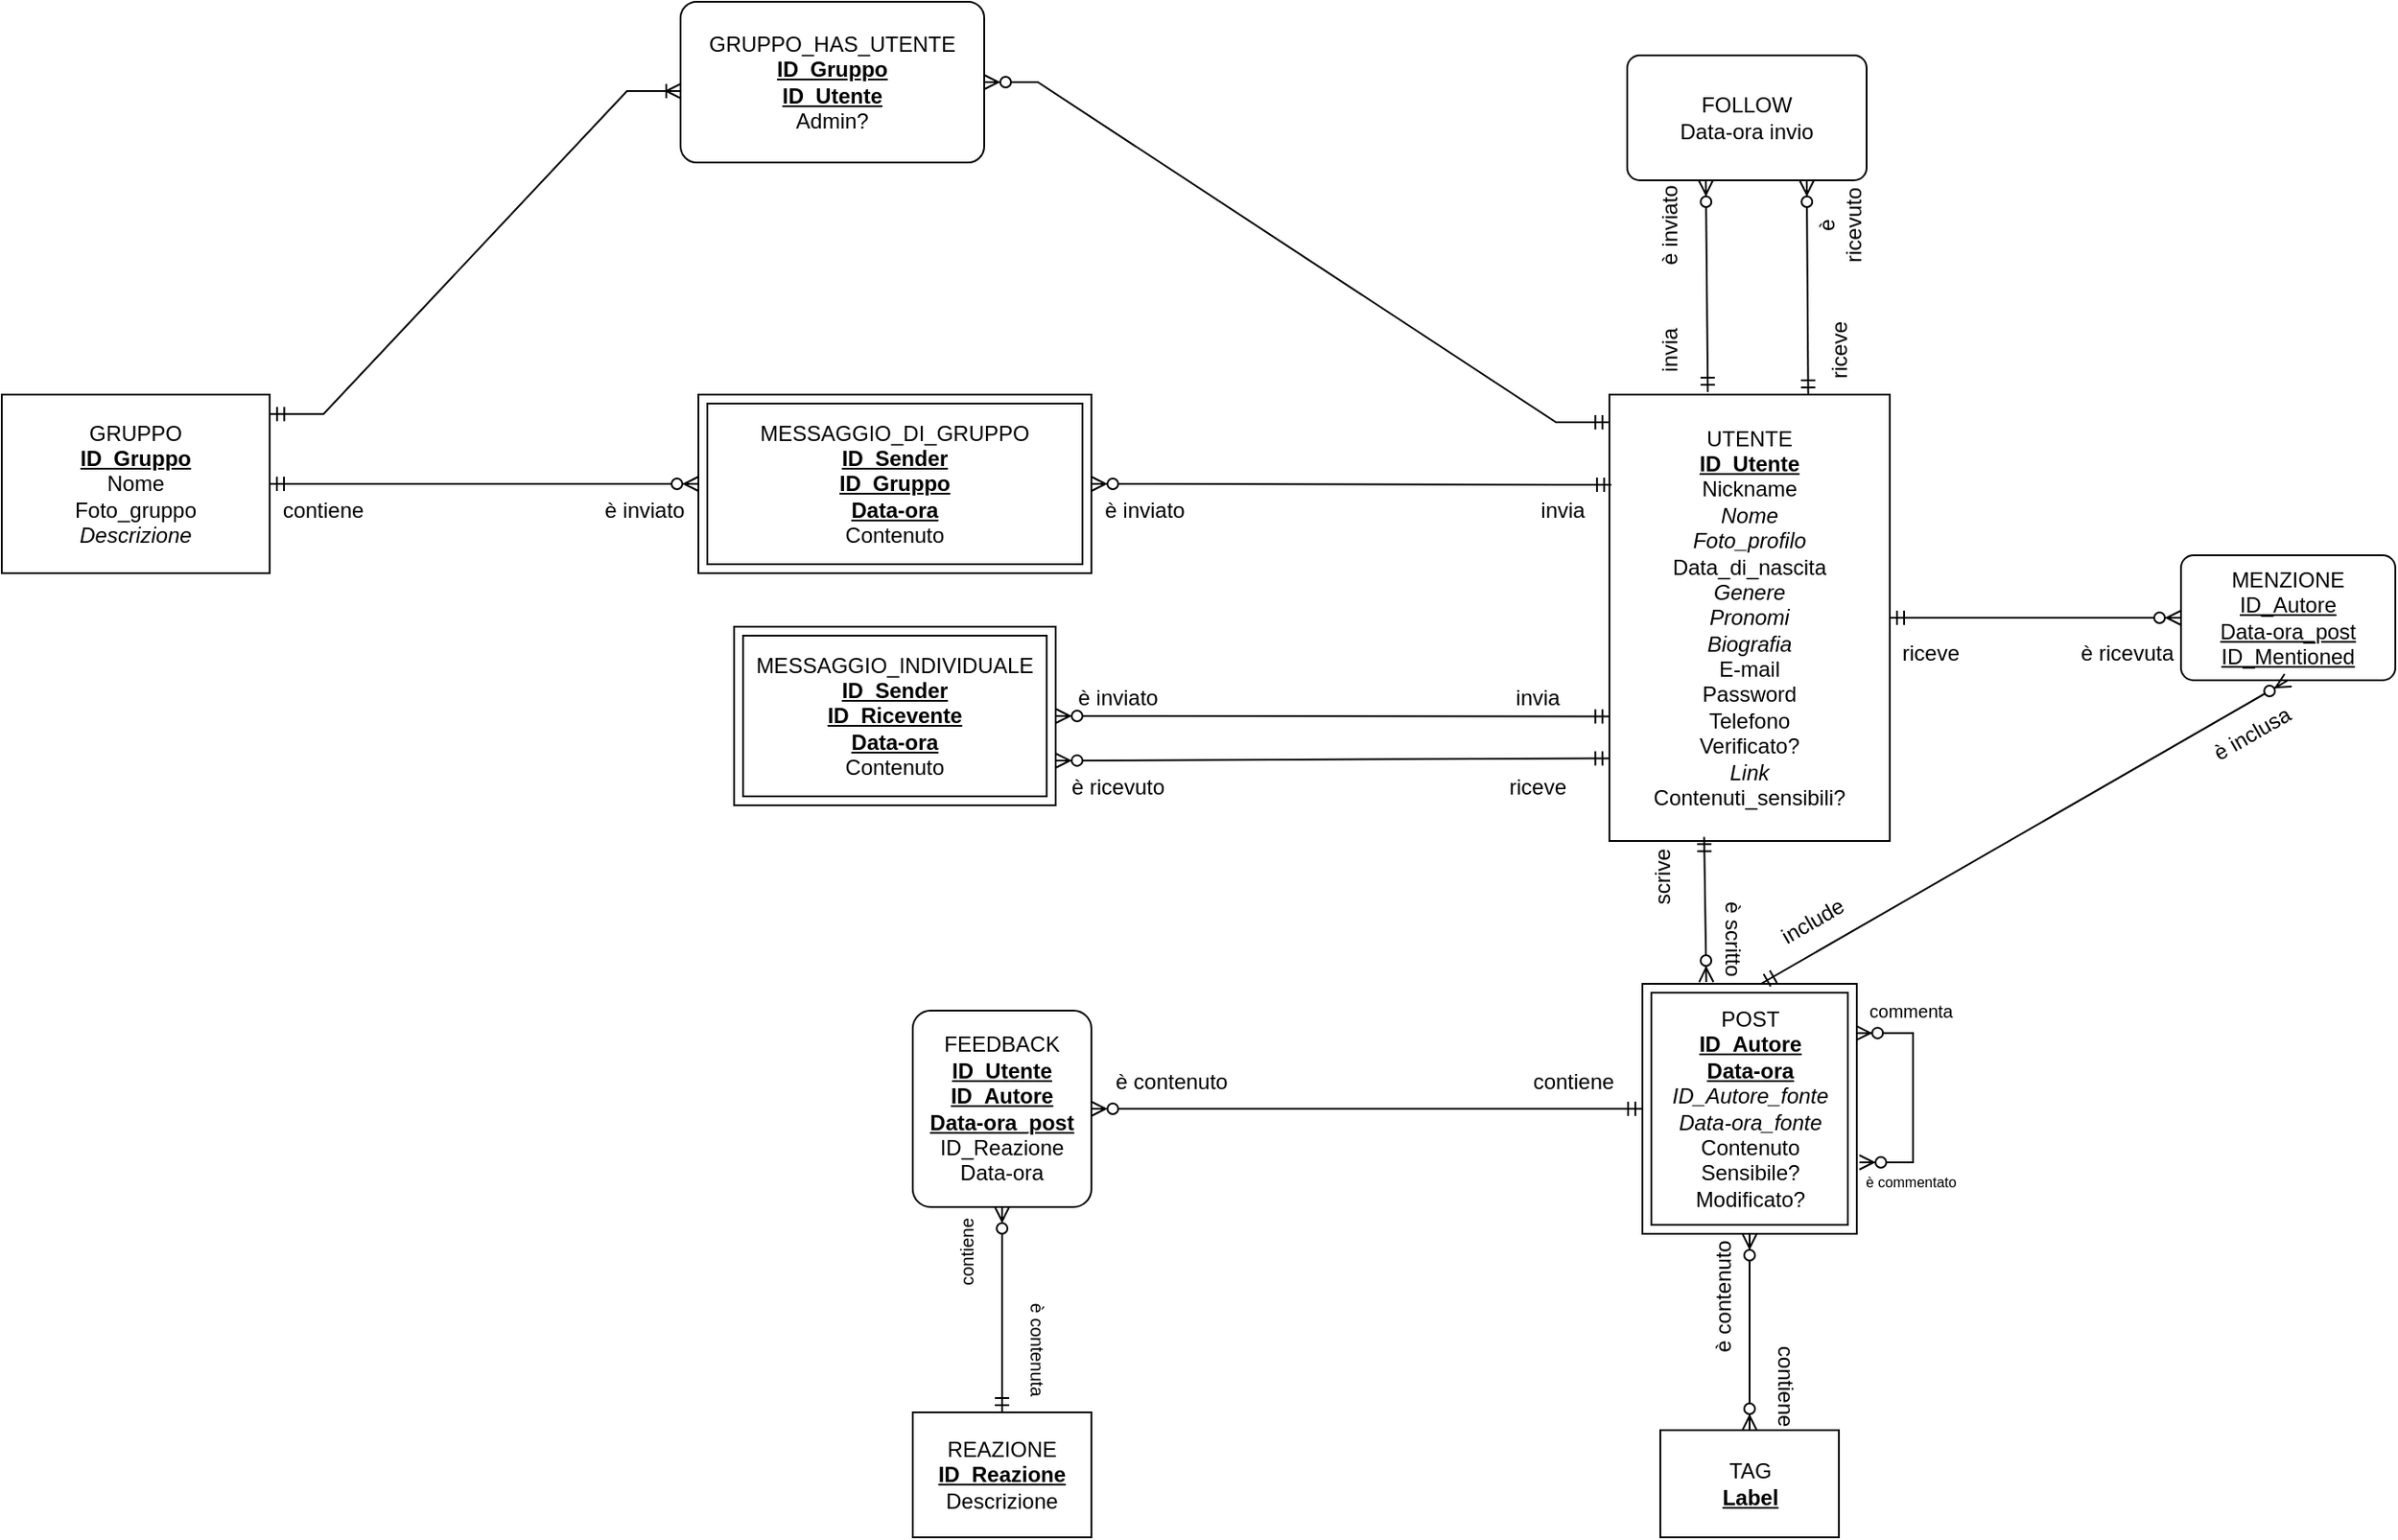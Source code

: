 <mxfile version="27.0.4">
  <diagram name="Pagina-1" id="E0pfQlQI4IXwQeC2mxdd">
    <mxGraphModel grid="1" page="1" gridSize="10" guides="1" tooltips="1" connect="1" arrows="1" fold="1" pageScale="1" pageWidth="827" pageHeight="1169" math="0" shadow="0">
      <root>
        <mxCell id="0" />
        <mxCell id="1" parent="0" />
        <mxCell id="UlmOHTROWaXrv4-U3As--1" value="UTENTE&lt;div&gt;&lt;b&gt;&lt;u&gt;ID_Utente&lt;/u&gt;&lt;br&gt;&lt;/b&gt;Nickname&lt;br&gt;&lt;i&gt;Nome&lt;/i&gt;&lt;br&gt;&lt;i&gt;Foto_profilo&lt;/i&gt;&lt;br&gt;Data_di_nascita&lt;br&gt;&lt;i&gt;Genere&lt;/i&gt;&lt;br&gt;&lt;i&gt;Pronomi&lt;/i&gt;&lt;br&gt;&lt;i&gt;Biografia&lt;/i&gt;&lt;br&gt;E-mail&lt;br&gt;Password&lt;br&gt;Telefono&lt;br&gt;Verificato?&lt;br&gt;&lt;i&gt;Link&lt;br&gt;&lt;/i&gt;Contenuti_sensibili?&lt;/div&gt;" style="whiteSpace=wrap;html=1;align=center;" vertex="1" parent="1">
          <mxGeometry x="350" y="250" width="157" height="250" as="geometry" />
        </mxCell>
        <mxCell id="UlmOHTROWaXrv4-U3As--2" value="FOLLOW&lt;br&gt;Data-ora invio" style="rounded=1;arcSize=10;whiteSpace=wrap;html=1;align=center;" vertex="1" parent="1">
          <mxGeometry x="360" y="60" width="134" height="70" as="geometry" />
        </mxCell>
        <mxCell id="UlmOHTROWaXrv4-U3As--3" value="invia" style="text;html=1;align=center;verticalAlign=middle;whiteSpace=wrap;rounded=0;rotation=-90;" vertex="1" parent="1">
          <mxGeometry x="354" y="210" width="60" height="30" as="geometry" />
        </mxCell>
        <mxCell id="UlmOHTROWaXrv4-U3As--4" value="è ricevuto" style="text;html=1;align=center;verticalAlign=middle;whiteSpace=wrap;rounded=0;rotation=-90;" vertex="1" parent="1">
          <mxGeometry x="464" y="140" width="30" height="30" as="geometry" />
        </mxCell>
        <mxCell id="UlmOHTROWaXrv4-U3As--5" value="" style="fontSize=12;html=1;endArrow=ERzeroToMany;startArrow=ERmandOne;rounded=0;exitX=0.351;exitY=-0.006;exitDx=0;exitDy=0;exitPerimeter=0;" edge="1" parent="1" source="UlmOHTROWaXrv4-U3As--1">
          <mxGeometry width="100" height="100" relative="1" as="geometry">
            <mxPoint x="360" y="360" as="sourcePoint" />
            <mxPoint x="404" y="130" as="targetPoint" />
          </mxGeometry>
        </mxCell>
        <mxCell id="UlmOHTROWaXrv4-U3As--6" value="" style="fontSize=12;html=1;endArrow=ERzeroToMany;startArrow=ERmandOne;rounded=0;entryX=0.75;entryY=1;entryDx=0;entryDy=0;exitX=0.709;exitY=0;exitDx=0;exitDy=0;exitPerimeter=0;" edge="1" parent="1" source="UlmOHTROWaXrv4-U3As--1" target="UlmOHTROWaXrv4-U3As--2">
          <mxGeometry width="100" height="100" relative="1" as="geometry">
            <mxPoint x="360" y="360" as="sourcePoint" />
            <mxPoint x="460" y="260" as="targetPoint" />
          </mxGeometry>
        </mxCell>
        <mxCell id="UlmOHTROWaXrv4-U3As--7" value="riceve" style="text;html=1;align=center;verticalAlign=middle;whiteSpace=wrap;rounded=0;rotation=-90;" vertex="1" parent="1">
          <mxGeometry x="449" y="210" width="60" height="30" as="geometry" />
        </mxCell>
        <mxCell id="UlmOHTROWaXrv4-U3As--8" value="è inviato" style="text;html=1;align=center;verticalAlign=middle;whiteSpace=wrap;rounded=0;rotation=-90;" vertex="1" parent="1">
          <mxGeometry x="354" y="140" width="60" height="30" as="geometry" />
        </mxCell>
        <mxCell id="UlmOHTROWaXrv4-U3As--9" value="MENZIONE&lt;br&gt;&lt;u&gt;ID_Autore&lt;br&gt;Data-ora_post&lt;br&gt;ID_Mentioned&lt;/u&gt;" style="rounded=1;arcSize=10;whiteSpace=wrap;html=1;align=center;" vertex="1" parent="1">
          <mxGeometry x="670" y="340" width="120" height="70" as="geometry" />
        </mxCell>
        <mxCell id="UlmOHTROWaXrv4-U3As--10" value="" style="fontSize=12;html=1;endArrow=ERzeroToMany;startArrow=ERmandOne;rounded=0;entryX=0;entryY=0.5;entryDx=0;entryDy=0;exitX=1;exitY=0.5;exitDx=0;exitDy=0;" edge="1" parent="1" source="UlmOHTROWaXrv4-U3As--1" target="UlmOHTROWaXrv4-U3As--9">
          <mxGeometry width="100" height="100" relative="1" as="geometry">
            <mxPoint x="484" y="500" as="sourcePoint" />
            <mxPoint x="824" y="877" as="targetPoint" />
          </mxGeometry>
        </mxCell>
        <mxCell id="UlmOHTROWaXrv4-U3As--11" value="riceve" style="text;html=1;align=center;verticalAlign=middle;whiteSpace=wrap;rounded=0;rotation=0;" vertex="1" parent="1">
          <mxGeometry x="500" y="380" width="60" height="30" as="geometry" />
        </mxCell>
        <mxCell id="UlmOHTROWaXrv4-U3As--12" value="è ricevuta" style="text;html=1;align=center;verticalAlign=middle;whiteSpace=wrap;rounded=0;rotation=0;" vertex="1" parent="1">
          <mxGeometry x="610" y="380" width="60" height="30" as="geometry" />
        </mxCell>
        <mxCell id="UlmOHTROWaXrv4-U3As--13" value="POST&lt;br&gt;&lt;b&gt;&lt;u&gt;ID_Autore&lt;br&gt;Data-ora&lt;/u&gt;&lt;/b&gt;&lt;div&gt;&lt;i&gt;ID_Autore_fonte&lt;br&gt;Data-ora_fonte&lt;/i&gt;&lt;br&gt;Contenuto&lt;br&gt;Sensibile?&lt;br&gt;Modificato?&lt;/div&gt;" style="shape=ext;margin=3;double=1;whiteSpace=wrap;html=1;align=center;" vertex="1" parent="1">
          <mxGeometry x="368.5" y="580" width="120" height="140" as="geometry" />
        </mxCell>
        <mxCell id="UlmOHTROWaXrv4-U3As--15" value="" style="edgeStyle=entityRelationEdgeStyle;fontSize=12;html=1;endArrow=ERzeroToMany;endFill=1;startArrow=ERzeroToMany;rounded=0;entryX=0.997;entryY=0.197;entryDx=0;entryDy=0;entryPerimeter=0;" edge="1" parent="1" target="UlmOHTROWaXrv4-U3As--13">
          <mxGeometry width="100" height="100" relative="1" as="geometry">
            <mxPoint x="490" y="680" as="sourcePoint" />
            <mxPoint x="620" y="970" as="targetPoint" />
          </mxGeometry>
        </mxCell>
        <mxCell id="UlmOHTROWaXrv4-U3As--16" value="&lt;font style=&quot;font-size: 10px;&quot;&gt;commenta&lt;/font&gt;" style="text;html=1;align=center;verticalAlign=middle;whiteSpace=wrap;rounded=0;" vertex="1" parent="1">
          <mxGeometry x="488.5" y="580" width="60" height="30" as="geometry" />
        </mxCell>
        <mxCell id="UlmOHTROWaXrv4-U3As--17" value="&lt;font style=&quot;font-size: 8px;&quot;&gt;è commentato&lt;/font&gt;" style="text;html=1;align=center;verticalAlign=middle;whiteSpace=wrap;rounded=0;" vertex="1" parent="1">
          <mxGeometry x="488.5" y="675" width="60" height="30" as="geometry" />
        </mxCell>
        <mxCell id="UlmOHTROWaXrv4-U3As--18" value="TAG&lt;br&gt;&lt;u style=&quot;&quot;&gt;&lt;b&gt;Label&lt;/b&gt;&lt;/u&gt;" style="whiteSpace=wrap;html=1;align=center;" vertex="1" parent="1">
          <mxGeometry x="378.5" y="830" width="100" height="60" as="geometry" />
        </mxCell>
        <mxCell id="UlmOHTROWaXrv4-U3As--19" value="" style="fontSize=12;html=1;endArrow=ERzeroToMany;endFill=1;startArrow=ERzeroToMany;rounded=0;entryX=0.5;entryY=1;entryDx=0;entryDy=0;exitX=0.5;exitY=0;exitDx=0;exitDy=0;" edge="1" parent="1" source="UlmOHTROWaXrv4-U3As--18" target="UlmOHTROWaXrv4-U3As--13">
          <mxGeometry width="100" height="100" relative="1" as="geometry">
            <mxPoint x="380" y="1090" as="sourcePoint" />
            <mxPoint x="480" y="990" as="targetPoint" />
          </mxGeometry>
        </mxCell>
        <mxCell id="UlmOHTROWaXrv4-U3As--20" value="" style="edgeStyle=entityRelationEdgeStyle;fontSize=12;html=1;endArrow=ERzeroToMany;startArrow=ERmandOne;rounded=0;exitX=0;exitY=0.5;exitDx=0;exitDy=0;entryX=1;entryY=0.5;entryDx=0;entryDy=0;" edge="1" parent="1" source="UlmOHTROWaXrv4-U3As--13" target="UlmOHTROWaXrv4-U3As--21">
          <mxGeometry width="100" height="100" relative="1" as="geometry">
            <mxPoint x="250" y="960" as="sourcePoint" />
            <mxPoint x="110" y="920" as="targetPoint" />
          </mxGeometry>
        </mxCell>
        <mxCell id="UlmOHTROWaXrv4-U3As--21" value="FEEDBACK&lt;br&gt;&lt;u style=&quot;font-weight: bold;&quot;&gt;ID_Utente&lt;/u&gt;&lt;br&gt;&lt;u style=&quot;font-weight: bold;&quot;&gt;ID_Autore&lt;/u&gt;&lt;br&gt;&lt;u style=&quot;font-weight: bold;&quot;&gt;Data-ora_post&lt;/u&gt;&lt;br&gt;ID_Reazione&lt;br&gt;Data-ora" style="rounded=1;arcSize=10;whiteSpace=wrap;html=1;align=center;" vertex="1" parent="1">
          <mxGeometry x="-40" y="595" width="100" height="110" as="geometry" />
        </mxCell>
        <mxCell id="UlmOHTROWaXrv4-U3As--22" value="contiene" style="text;html=1;align=center;verticalAlign=middle;whiteSpace=wrap;rounded=0;" vertex="1" parent="1">
          <mxGeometry x="300" y="620" width="60" height="30" as="geometry" />
        </mxCell>
        <mxCell id="UlmOHTROWaXrv4-U3As--23" value="è contenuto" style="text;html=1;align=center;verticalAlign=middle;whiteSpace=wrap;rounded=0;" vertex="1" parent="1">
          <mxGeometry x="70" y="620" width="70" height="30" as="geometry" />
        </mxCell>
        <mxCell id="UlmOHTROWaXrv4-U3As--24" value="contiene" style="text;html=1;align=center;verticalAlign=middle;whiteSpace=wrap;rounded=0;rotation=90;" vertex="1" parent="1">
          <mxGeometry x="418.5" y="790" width="60" height="30" as="geometry" />
        </mxCell>
        <mxCell id="UlmOHTROWaXrv4-U3As--25" value="è contenuto" style="text;html=1;align=center;verticalAlign=middle;whiteSpace=wrap;rounded=0;rotation=-90;" vertex="1" parent="1">
          <mxGeometry x="379" y="740" width="70" height="30" as="geometry" />
        </mxCell>
        <mxCell id="UlmOHTROWaXrv4-U3As--26" value="REAZIONE&lt;br&gt;&lt;u style=&quot;font-weight: bold;&quot;&gt;ID_Reazione&lt;/u&gt;&lt;br&gt;Descrizione" style="whiteSpace=wrap;html=1;align=center;" vertex="1" parent="1">
          <mxGeometry x="-40" y="820" width="100" height="70" as="geometry" />
        </mxCell>
        <mxCell id="UlmOHTROWaXrv4-U3As--27" value="" style="fontSize=12;html=1;endArrow=ERzeroToMany;startArrow=ERmandOne;rounded=0;exitX=0.5;exitY=0;exitDx=0;exitDy=0;entryX=0.5;entryY=1;entryDx=0;entryDy=0;" edge="1" parent="1" source="UlmOHTROWaXrv4-U3As--26" target="UlmOHTROWaXrv4-U3As--21">
          <mxGeometry width="100" height="100" relative="1" as="geometry">
            <mxPoint x="40" y="1050" as="sourcePoint" />
            <mxPoint x="140" y="950" as="targetPoint" />
          </mxGeometry>
        </mxCell>
        <mxCell id="UlmOHTROWaXrv4-U3As--28" value="&lt;font style=&quot;font-size: 10px;&quot;&gt;contiene&lt;/font&gt;" style="text;html=1;align=center;verticalAlign=middle;whiteSpace=wrap;rounded=0;rotation=-90;" vertex="1" parent="1">
          <mxGeometry x="-35" y="710" width="50" height="40" as="geometry" />
        </mxCell>
        <mxCell id="UlmOHTROWaXrv4-U3As--29" value="&lt;font style=&quot;font-size: 10px;&quot;&gt;è contenuta&lt;/font&gt;" style="text;html=1;align=center;verticalAlign=middle;whiteSpace=wrap;rounded=0;rotation=90;" vertex="1" parent="1">
          <mxGeometry x="-10" y="770" width="80" height="30" as="geometry" />
        </mxCell>
        <mxCell id="UlmOHTROWaXrv4-U3As--30" value="" style="fontSize=12;html=1;endArrow=ERzeroToMany;startArrow=ERmandOne;rounded=0;entryX=0.5;entryY=1;entryDx=0;entryDy=0;exitX=0.553;exitY=0;exitDx=0;exitDy=0;exitPerimeter=0;" edge="1" parent="1" source="UlmOHTROWaXrv4-U3As--13" target="UlmOHTROWaXrv4-U3As--9">
          <mxGeometry width="100" height="100" relative="1" as="geometry">
            <mxPoint x="450" y="800" as="sourcePoint" />
            <mxPoint x="550" y="700" as="targetPoint" />
          </mxGeometry>
        </mxCell>
        <mxCell id="UlmOHTROWaXrv4-U3As--31" value="è inclusa" style="text;html=1;align=center;verticalAlign=middle;whiteSpace=wrap;rounded=0;rotation=-30;" vertex="1" parent="1">
          <mxGeometry x="680" y="425" width="60" height="30" as="geometry" />
        </mxCell>
        <mxCell id="UlmOHTROWaXrv4-U3As--32" value="include" style="text;html=1;align=center;verticalAlign=middle;whiteSpace=wrap;rounded=0;rotation=-30;" vertex="1" parent="1">
          <mxGeometry x="434" y="530" width="60" height="30" as="geometry" />
        </mxCell>
        <mxCell id="UlmOHTROWaXrv4-U3As--34" value="" style="fontSize=12;html=1;endArrow=ERzeroToMany;startArrow=ERmandOne;rounded=0;exitX=0.001;exitY=0.721;exitDx=0;exitDy=0;exitPerimeter=0;entryX=1;entryY=0.5;entryDx=0;entryDy=0;" edge="1" parent="1" source="UlmOHTROWaXrv4-U3As--1" target="UlmOHTROWaXrv4-U3As--35">
          <mxGeometry width="100" height="100" relative="1" as="geometry">
            <mxPoint x="90" y="550" as="sourcePoint" />
            <mxPoint x="40" y="375" as="targetPoint" />
          </mxGeometry>
        </mxCell>
        <mxCell id="UlmOHTROWaXrv4-U3As--35" value="MESSAGGIO_INDIVIDUALE&lt;br&gt;&lt;u style=&quot;font-weight: bold;&quot;&gt;ID_Sender&lt;/u&gt;&lt;br&gt;&lt;u style=&quot;font-weight: bold;&quot;&gt;ID_Ricevente&lt;/u&gt;&lt;br&gt;&lt;u style=&quot;font-weight: bold;&quot;&gt;Data-ora&lt;/u&gt;&lt;br&gt;Contenuto" style="shape=ext;margin=3;double=1;whiteSpace=wrap;html=1;align=center;" vertex="1" parent="1">
          <mxGeometry x="-140" y="380" width="180" height="100" as="geometry" />
        </mxCell>
        <mxCell id="UlmOHTROWaXrv4-U3As--37" value="invia" style="text;html=1;align=center;verticalAlign=middle;whiteSpace=wrap;rounded=0;" vertex="1" parent="1">
          <mxGeometry x="280" y="405" width="60" height="30" as="geometry" />
        </mxCell>
        <mxCell id="UlmOHTROWaXrv4-U3As--38" value="è inviato" style="text;html=1;align=center;verticalAlign=middle;whiteSpace=wrap;rounded=0;" vertex="1" parent="1">
          <mxGeometry x="45" y="405" width="60" height="30" as="geometry" />
        </mxCell>
        <mxCell id="UlmOHTROWaXrv4-U3As--39" value="" style="fontSize=12;html=1;endArrow=ERzeroToMany;startArrow=ERmandOne;rounded=0;exitX=0.001;exitY=0.815;exitDx=0;exitDy=0;exitPerimeter=0;entryX=1;entryY=0.75;entryDx=0;entryDy=0;" edge="1" parent="1" source="UlmOHTROWaXrv4-U3As--1" target="UlmOHTROWaXrv4-U3As--35">
          <mxGeometry width="100" height="100" relative="1" as="geometry">
            <mxPoint x="90" y="550" as="sourcePoint" />
            <mxPoint x="190" y="450" as="targetPoint" />
          </mxGeometry>
        </mxCell>
        <mxCell id="UlmOHTROWaXrv4-U3As--40" value="riceve" style="text;html=1;align=center;verticalAlign=middle;whiteSpace=wrap;rounded=0;" vertex="1" parent="1">
          <mxGeometry x="280" y="455" width="60" height="30" as="geometry" />
        </mxCell>
        <mxCell id="UlmOHTROWaXrv4-U3As--42" value="è ricevuto" style="text;html=1;align=center;verticalAlign=middle;whiteSpace=wrap;rounded=0;" vertex="1" parent="1">
          <mxGeometry x="45" y="455" width="60" height="30" as="geometry" />
        </mxCell>
        <mxCell id="UlmOHTROWaXrv4-U3As--45" value="MESSAGGIO_DI_GRUPPO&lt;br&gt;&lt;u style=&quot;font-weight: bold;&quot;&gt;ID_Sender&lt;/u&gt;&lt;br&gt;&lt;u style=&quot;font-weight: bold;&quot;&gt;ID_Gruppo&lt;/u&gt;&lt;br&gt;&lt;u style=&quot;font-weight: bold;&quot;&gt;Data-ora&lt;/u&gt;&lt;br&gt;Contenuto" style="shape=ext;margin=3;double=1;whiteSpace=wrap;html=1;align=center;" vertex="1" parent="1">
          <mxGeometry x="-160" y="250" width="220" height="100" as="geometry" />
        </mxCell>
        <mxCell id="UlmOHTROWaXrv4-U3As--46" value="" style="edgeStyle=entityRelationEdgeStyle;fontSize=12;html=1;endArrow=ERzeroToMany;startArrow=ERmandOne;rounded=0;entryX=1;entryY=0.5;entryDx=0;entryDy=0;exitX=0.007;exitY=0.202;exitDx=0;exitDy=0;exitPerimeter=0;" edge="1" parent="1" source="UlmOHTROWaXrv4-U3As--1" target="UlmOHTROWaXrv4-U3As--45">
          <mxGeometry width="100" height="100" relative="1" as="geometry">
            <mxPoint x="190" y="350" as="sourcePoint" />
            <mxPoint x="290" y="250" as="targetPoint" />
          </mxGeometry>
        </mxCell>
        <mxCell id="UlmOHTROWaXrv4-U3As--47" value="" style="edgeStyle=entityRelationEdgeStyle;fontSize=12;html=1;endArrow=ERzeroToMany;startArrow=ERmandOne;rounded=0;entryX=0;entryY=0.5;entryDx=0;entryDy=0;" edge="1" parent="1" target="UlmOHTROWaXrv4-U3As--45">
          <mxGeometry width="100" height="100" relative="1" as="geometry">
            <mxPoint x="-400" y="300" as="sourcePoint" />
            <mxPoint x="-170" y="250" as="targetPoint" />
          </mxGeometry>
        </mxCell>
        <mxCell id="UlmOHTROWaXrv4-U3As--48" value="GRUPPO&lt;br&gt;&lt;u style=&quot;font-weight: bold;&quot;&gt;ID_Gruppo&lt;/u&gt;&lt;br&gt;Nome&lt;br&gt;Foto_gruppo&lt;br&gt;&lt;i&gt;Descrizione&lt;/i&gt;" style="whiteSpace=wrap;html=1;align=center;" vertex="1" parent="1">
          <mxGeometry x="-550" y="250" width="150" height="100" as="geometry" />
        </mxCell>
        <mxCell id="UlmOHTROWaXrv4-U3As--49" value="" style="edgeStyle=entityRelationEdgeStyle;fontSize=12;html=1;endArrow=ERoneToMany;startArrow=ERmandOne;rounded=0;exitX=1.001;exitY=0.109;exitDx=0;exitDy=0;exitPerimeter=0;" edge="1" parent="1" source="UlmOHTROWaXrv4-U3As--48">
          <mxGeometry width="100" height="100" relative="1" as="geometry">
            <mxPoint x="-160" y="350" as="sourcePoint" />
            <mxPoint x="-170" y="80" as="targetPoint" />
          </mxGeometry>
        </mxCell>
        <mxCell id="UlmOHTROWaXrv4-U3As--50" value="GRUPPO_HAS_UTENTE&lt;br&gt;&lt;u style=&quot;font-weight: bold;&quot;&gt;ID_Gruppo&lt;/u&gt;&lt;br&gt;&lt;u style=&quot;font-weight: bold;&quot;&gt;ID_Utente&lt;/u&gt;&lt;br&gt;Admin?" style="rounded=1;arcSize=10;whiteSpace=wrap;html=1;align=center;" vertex="1" parent="1">
          <mxGeometry x="-170" y="30" width="170" height="90" as="geometry" />
        </mxCell>
        <mxCell id="UlmOHTROWaXrv4-U3As--51" value="" style="edgeStyle=entityRelationEdgeStyle;fontSize=12;html=1;endArrow=ERzeroToMany;startArrow=ERmandOne;rounded=0;exitX=0.001;exitY=0.062;exitDx=0;exitDy=0;exitPerimeter=0;entryX=1;entryY=0.5;entryDx=0;entryDy=0;" edge="1" parent="1" source="UlmOHTROWaXrv4-U3As--1" target="UlmOHTROWaXrv4-U3As--50">
          <mxGeometry width="100" height="100" relative="1" as="geometry">
            <mxPoint x="-160" y="350" as="sourcePoint" />
            <mxPoint x="-60" y="250" as="targetPoint" />
          </mxGeometry>
        </mxCell>
        <mxCell id="UlmOHTROWaXrv4-U3As--52" value="invia" style="text;html=1;align=center;verticalAlign=middle;whiteSpace=wrap;rounded=0;" vertex="1" parent="1">
          <mxGeometry x="294" y="300" width="60" height="30" as="geometry" />
        </mxCell>
        <mxCell id="UlmOHTROWaXrv4-U3As--54" value="è inviato" style="text;html=1;align=center;verticalAlign=middle;whiteSpace=wrap;rounded=0;" vertex="1" parent="1">
          <mxGeometry x="60" y="300" width="60" height="30" as="geometry" />
        </mxCell>
        <mxCell id="UlmOHTROWaXrv4-U3As--55" value="è inviato" style="text;html=1;align=center;verticalAlign=middle;whiteSpace=wrap;rounded=0;" vertex="1" parent="1">
          <mxGeometry x="-220" y="300" width="60" height="30" as="geometry" />
        </mxCell>
        <mxCell id="UlmOHTROWaXrv4-U3As--56" value="contiene" style="text;html=1;align=center;verticalAlign=middle;whiteSpace=wrap;rounded=0;" vertex="1" parent="1">
          <mxGeometry x="-400" y="300" width="60" height="30" as="geometry" />
        </mxCell>
        <mxCell id="uq1VK4ffqiDHwTdXf_TK-1" value="" style="fontSize=12;html=1;endArrow=ERzeroToMany;startArrow=ERmandOne;rounded=0;exitX=0.338;exitY=0.991;exitDx=0;exitDy=0;exitPerimeter=0;entryX=0.298;entryY=-0.007;entryDx=0;entryDy=0;entryPerimeter=0;" edge="1" parent="1" source="UlmOHTROWaXrv4-U3As--1" target="UlmOHTROWaXrv4-U3As--13">
          <mxGeometry width="100" height="100" relative="1" as="geometry">
            <mxPoint x="420" y="620" as="sourcePoint" />
            <mxPoint x="520" y="520" as="targetPoint" />
          </mxGeometry>
        </mxCell>
        <mxCell id="uq1VK4ffqiDHwTdXf_TK-2" value="scrive" style="text;html=1;align=center;verticalAlign=middle;whiteSpace=wrap;rounded=0;rotation=-90;" vertex="1" parent="1">
          <mxGeometry x="350" y="510" width="60" height="20" as="geometry" />
        </mxCell>
        <mxCell id="uq1VK4ffqiDHwTdXf_TK-4" value="è scritto" style="text;html=1;align=center;verticalAlign=middle;whiteSpace=wrap;rounded=0;rotation=90;" vertex="1" parent="1">
          <mxGeometry x="389" y="540" width="60" height="30" as="geometry" />
        </mxCell>
      </root>
    </mxGraphModel>
  </diagram>
</mxfile>
